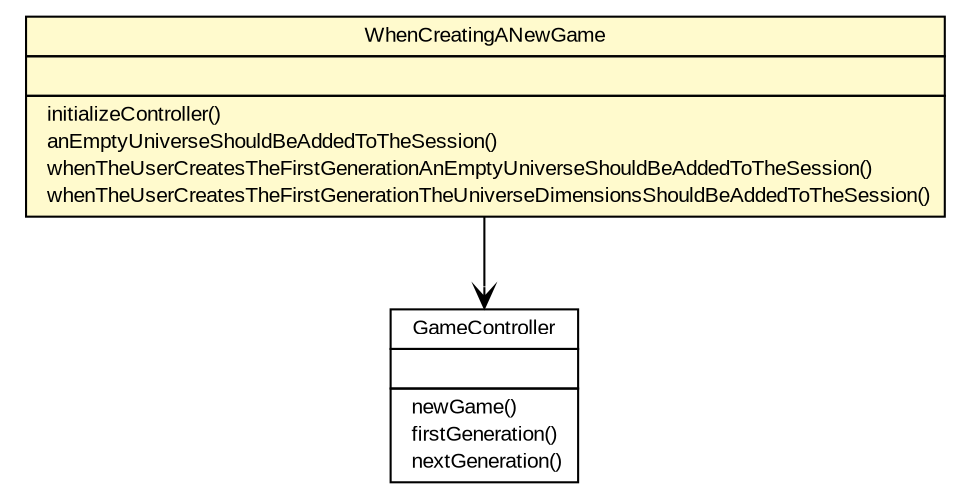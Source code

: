 #!/usr/local/bin/dot
#
# Class diagram 
# Generated by UmlGraph version 4.6 (http://www.spinellis.gr/sw/umlgraph)
#

digraph G {
	edge [fontname="arial",fontsize=10,labelfontname="arial",labelfontsize=10];
	node [fontname="arial",fontsize=10,shape=plaintext];
	// com.wakaleo.gameoflife.webtests.controllers.WhenCreatingANewGame
	c16 [label=<<table border="0" cellborder="1" cellspacing="0" cellpadding="2" port="p" bgcolor="lemonChiffon" href="./WhenCreatingANewGame.html">
		<tr><td><table border="0" cellspacing="0" cellpadding="1">
			<tr><td> WhenCreatingANewGame </td></tr>
		</table></td></tr>
		<tr><td><table border="0" cellspacing="0" cellpadding="1">
			<tr><td align="left">  </td></tr>
		</table></td></tr>
		<tr><td><table border="0" cellspacing="0" cellpadding="1">
			<tr><td align="left">  initializeController() </td></tr>
			<tr><td align="left">  anEmptyUniverseShouldBeAddedToTheSession() </td></tr>
			<tr><td align="left">  whenTheUserCreatesTheFirstGenerationAnEmptyUniverseShouldBeAddedToTheSession() </td></tr>
			<tr><td align="left">  whenTheUserCreatesTheFirstGenerationTheUniverseDimensionsShouldBeAddedToTheSession() </td></tr>
		</table></td></tr>
		</table>>, fontname="arial", fontcolor="black", fontsize=10.0];
	// com.wakaleo.gameoflife.webtests.controllers.WhenCreatingANewGame NAVASSOC com.wakaleo.gameoflife.webtests.controllers.GameController
	c16:p -> c21:p [taillabel="", label="", headlabel="", fontname="arial", fontcolor="black", fontsize=10.0, color="black", arrowhead=open];
	// com.wakaleo.gameoflife.webtests.controllers.GameController
	c21 [label=<<table border="0" cellborder="1" cellspacing="0" cellpadding="2" port="p" href="http://java.sun.com/j2se/1.4.2/docs/api/com/wakaleo/gameoflife/webtests/controllers/GameController.html">
		<tr><td><table border="0" cellspacing="0" cellpadding="1">
			<tr><td> GameController </td></tr>
		</table></td></tr>
		<tr><td><table border="0" cellspacing="0" cellpadding="1">
			<tr><td align="left">  </td></tr>
		</table></td></tr>
		<tr><td><table border="0" cellspacing="0" cellpadding="1">
			<tr><td align="left">  newGame() </td></tr>
			<tr><td align="left">  firstGeneration() </td></tr>
			<tr><td align="left">  nextGeneration() </td></tr>
		</table></td></tr>
		</table>>, fontname="arial", fontcolor="black", fontsize=10.0];
}

